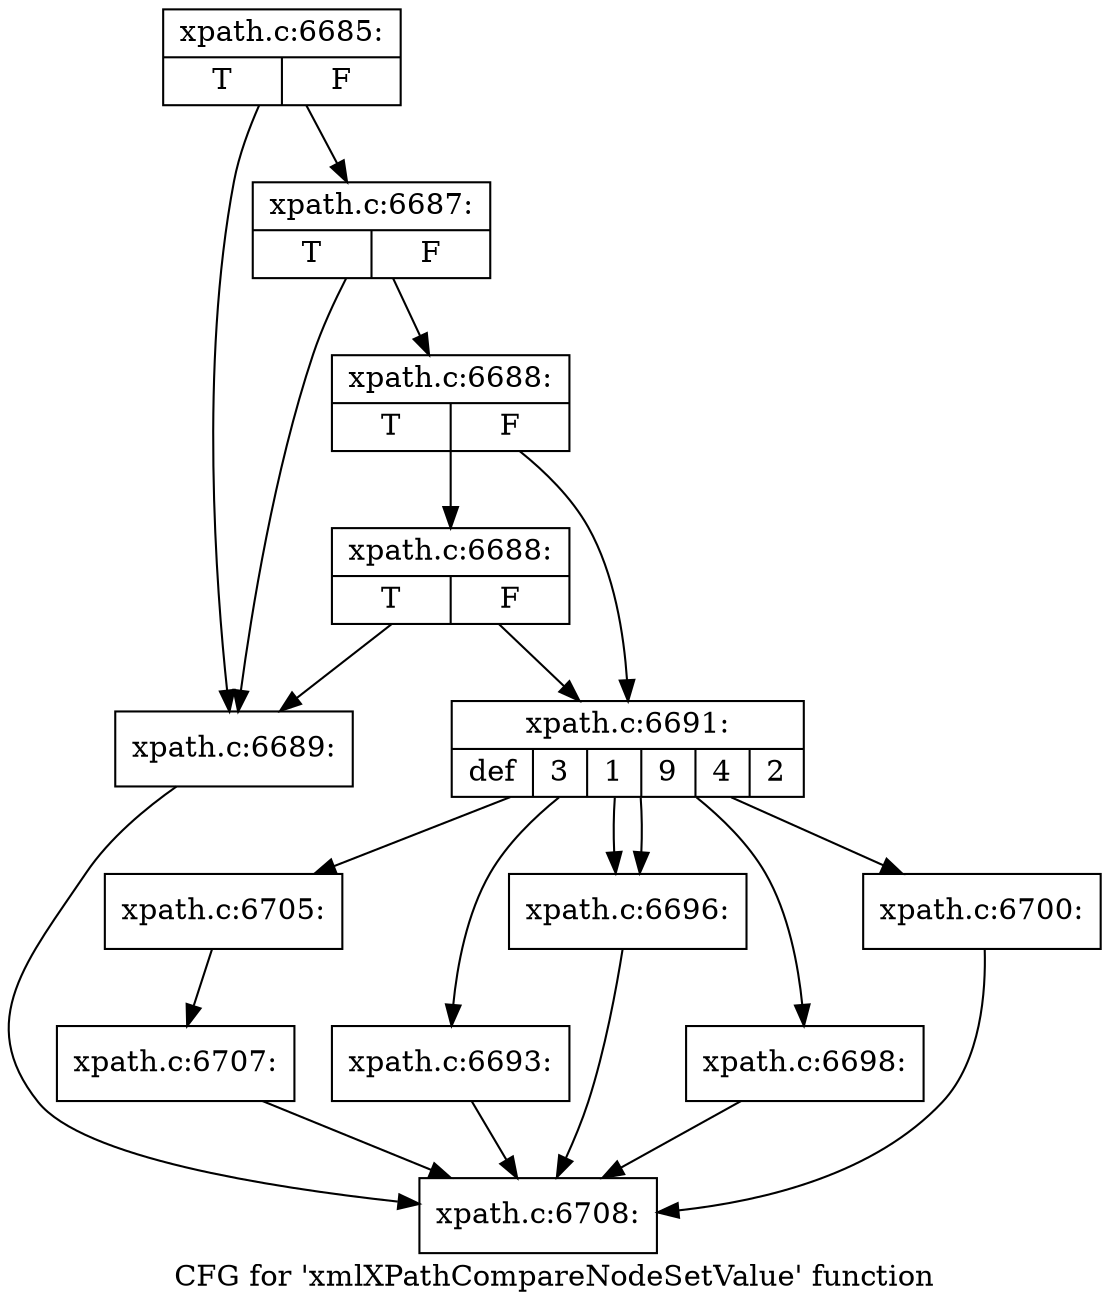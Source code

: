 digraph "CFG for 'xmlXPathCompareNodeSetValue' function" {
	label="CFG for 'xmlXPathCompareNodeSetValue' function";

	Node0x4df2650 [shape=record,label="{xpath.c:6685:|{<s0>T|<s1>F}}"];
	Node0x4df2650 -> Node0x4e01600;
	Node0x4df2650 -> Node0x4e01720;
	Node0x4e01720 [shape=record,label="{xpath.c:6687:|{<s0>T|<s1>F}}"];
	Node0x4e01720 -> Node0x4e01600;
	Node0x4e01720 -> Node0x4e016a0;
	Node0x4e016a0 [shape=record,label="{xpath.c:6688:|{<s0>T|<s1>F}}"];
	Node0x4e016a0 -> Node0x4e01c30;
	Node0x4e016a0 -> Node0x4e01650;
	Node0x4e01c30 [shape=record,label="{xpath.c:6688:|{<s0>T|<s1>F}}"];
	Node0x4e01c30 -> Node0x4e01600;
	Node0x4e01c30 -> Node0x4e01650;
	Node0x4e01600 [shape=record,label="{xpath.c:6689:}"];
	Node0x4e01600 -> Node0x4e00520;
	Node0x4e01650 [shape=record,label="{xpath.c:6691:|{<s0>def|<s1>3|<s2>1|<s3>9|<s4>4|<s5>2}}"];
	Node0x4e01650 -> Node0x4e02690;
	Node0x4e01650 -> Node0x4e029d0;
	Node0x4e01650 -> Node0x4e032d0;
	Node0x4e01650 -> Node0x4e032d0;
	Node0x4e01650 -> Node0x4e03600;
	Node0x4e01650 -> Node0x4e04130;
	Node0x4e029d0 [shape=record,label="{xpath.c:6693:}"];
	Node0x4e029d0 -> Node0x4e00520;
	Node0x4e032d0 [shape=record,label="{xpath.c:6696:}"];
	Node0x4e032d0 -> Node0x4e00520;
	Node0x4e03600 [shape=record,label="{xpath.c:6698:}"];
	Node0x4e03600 -> Node0x4e00520;
	Node0x4e04130 [shape=record,label="{xpath.c:6700:}"];
	Node0x4e04130 -> Node0x4e00520;
	Node0x4e02690 [shape=record,label="{xpath.c:6705:}"];
	Node0x4e02690 -> Node0x4e02480;
	Node0x4e02480 [shape=record,label="{xpath.c:6707:}"];
	Node0x4e02480 -> Node0x4e00520;
	Node0x4e00520 [shape=record,label="{xpath.c:6708:}"];
}
